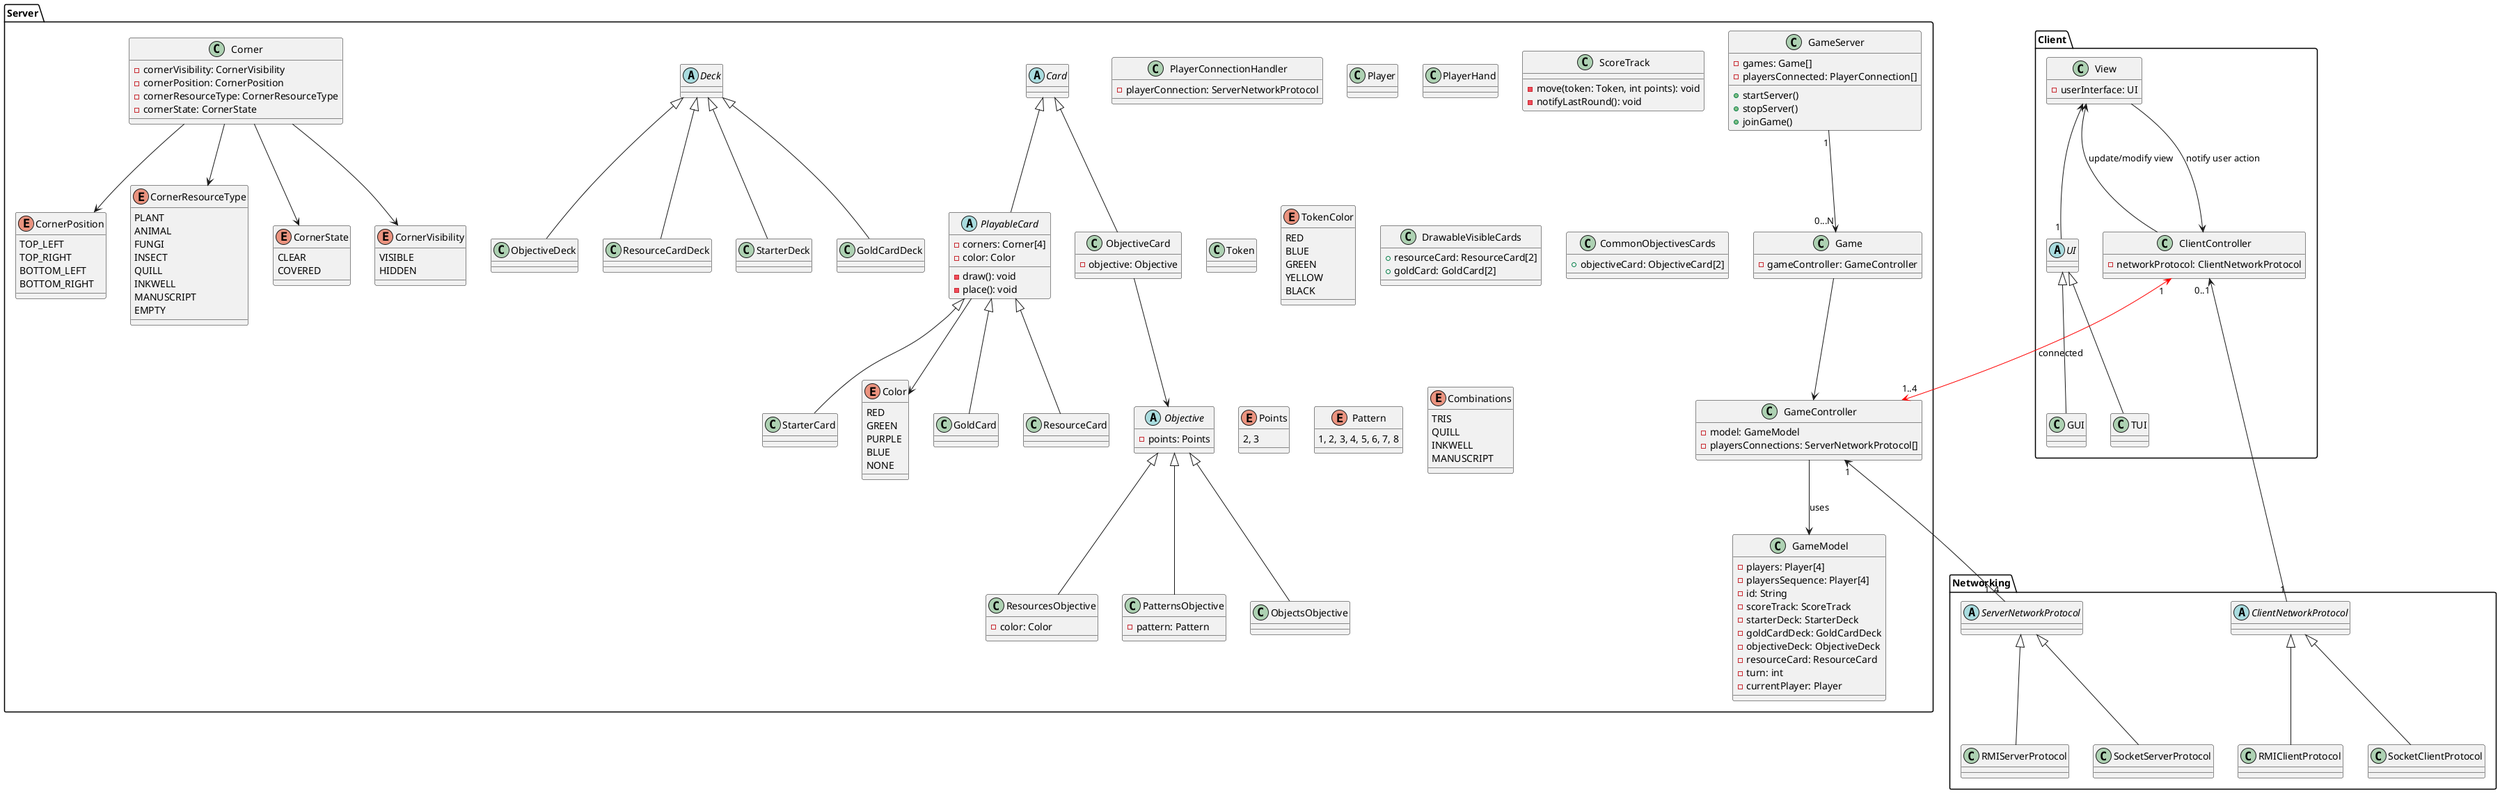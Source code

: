 @startuml

package Client {
    ' View related classes
    abstract class UI

    class GUI extends UI
    class TUI extends UI

    class View {
        - userInterface: UI
    }

    View <-- "1" UI

    class ClientController {
        - networkProtocol: ClientNetworkProtocol
    }

    ' MVC client view controller relationship

    View --> ClientController: notify user action
    ClientController --> View: update/modify view
}

package Server {

    ' This class handles the connection with the client
    class PlayerConnectionHandler {
        - playerConnection: ServerNetworkProtocol
    }

    ' Controller for a single game
    class GameController {
        - model: GameModel
        - playersConnections: ServerNetworkProtocol[]
    }

    ' MVC server controller/model relationship
    GameController --> GameModel: uses

    ' This class represents a single running game
    class Game {
        - gameController: GameController
    }

    Game --> GameController

    class GameServer {
        - games: Game[]
        - playersConnected: PlayerConnection[]
        + startServer()
        + stopServer()
        + joinGame()
    }

    GameServer "1" --> "0...N" Game

    ' TODO discuss add, remove, modify
    class GameModel {
        - players: Player[4]
        - playersSequence: Player[4]
        - id: String
        - scoreTrack: ScoreTrack
        - starterDeck: StarterDeck
        - goldCardDeck: GoldCardDeck
        - objectiveDeck: ObjectiveDeck
        - resourceCard: ResourceCard
        - turn: int
        - currentPlayer: Player
    }

    class Player

    class PlayerHand

    abstract class Card {
        ' - getFront(): CardSide
        ' - getBack(): CardSide
    }

    /' abstract class CardSide {

    }

    '/

    class ScoreTrack {
        - move(token: Token, int points): void
        - notifyLastRound(): void
    }

    class Token

    enum TokenColor {
        RED
        BLUE
        GREEN
        YELLOW
        BLACK
    }

    abstract class PlayableCard extends Card {
        - draw(): void
        - place(): void
        - corners: Corner[4]
        - color: Color
    }

    class GoldCard extends PlayableCard

    class ResourceCard extends PlayableCard

    class StarterCard extends PlayableCard


    class ObjectiveCard extends Card {
        - objective: Objective
    }

    abstract class Objective {
        - points: Points
    }

    class ResourcesObjective extends Objective {
        - color: Color
    }

    class PatternsObjective extends Objective {
        - pattern: Pattern
    }

    class ObjectsObjective extends Objective {
        /' - object: Combinations
        TODO Discuss and change type
        '/
    }

    abstract class Deck

    class StarterDeck extends Deck

    class GoldCardDeck extends Deck

    class ObjectiveDeck extends Deck

    class ResourceCardDeck extends Deck

    class DrawableVisibleCards {
        + resourceCard: ResourceCard[2]
        + goldCard: GoldCard[2]
    }

    class CommonObjectivesCards {
        + objectiveCard: ObjectiveCard[2]
    }

    enum Points {
        2, 3
    }

    enum Pattern {
        1, 2, 3, 4, 5, 6, 7, 8
        'TODO Hardcode the eight patterns
    }

    enum Combinations {
        TRIS
        QUILL
        INKWELL
        MANUSCRIPT
        'TODO Discuss with ObjectsObjective (see above)
    }


    class Corner {
        - cornerVisibility: CornerVisibility
        - cornerPosition: CornerPosition
        - cornerResourceType: CornerResourceType
        - cornerState: CornerState
    }

    enum CornerState {
        CLEAR
        COVERED
    }

    enum CornerVisibility {
        VISIBLE
        HIDDEN
    }

    enum CornerPosition {
        TOP_LEFT
        TOP_RIGHT
        BOTTOM_LEFT
        BOTTOM_RIGHT
    }

    enum Color {
        RED
        GREEN
        PURPLE
        BLUE
        ' TODO discuss about "NONE" color for starter card implementation
        NONE
    }

    enum CornerResourceType {
        PLANT
        ANIMAL
        FUNGI
        INSECT
        QUILL
        INKWELL
        MANUSCRIPT
        EMPTY
    }




    PlayableCard --> Color
    Corner --> CornerResourceType
    Corner --> CornerState
    Corner --> CornerPosition
    Corner --> CornerVisibility

    ObjectiveCard --> Objective

}

package Networking {
    ' This abstract class handles communications for the client
    abstract class ClientNetworkProtocol
    class RMIClientProtocol extends ClientNetworkProtocol
    class SocketClientProtocol extends ClientNetworkProtocol


    ' This abstract class handles communications for the server
    abstract class ServerNetworkProtocol
    class RMIServerProtocol extends ServerNetworkProtocol
    class SocketServerProtocol extends ServerNetworkProtocol
}

' Networking relations6
ClientController "0..1" <-- "1" ClientNetworkProtocol
GameController "1" <-- "1..4" ServerNetworkProtocol

' MVC client controller / server controller relation
ClientController "1" <-[#red]-> "1..4" GameController: connected
' TODO to join/create a game the client controller must connect directly to the game server

@enduml
